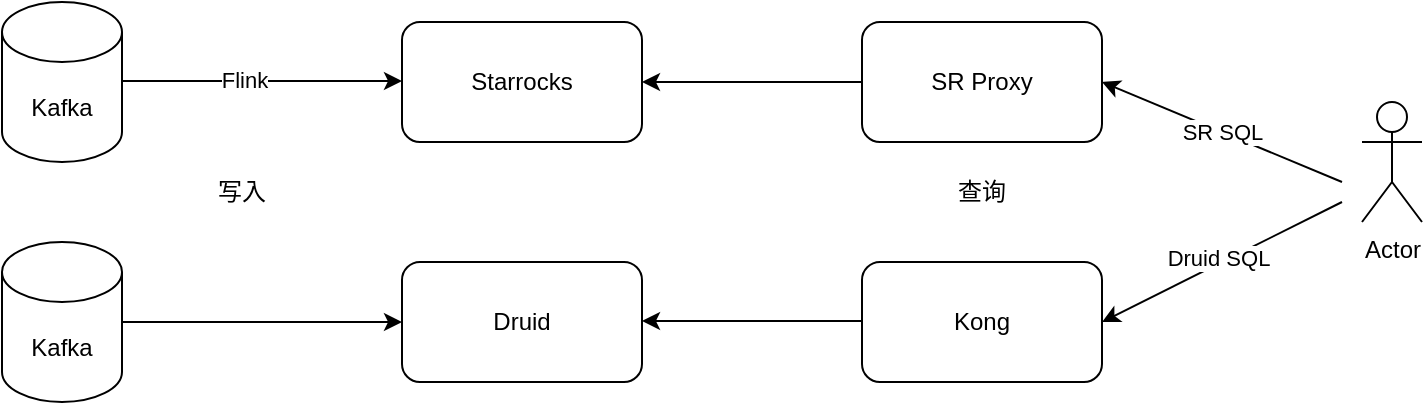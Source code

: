 <mxfile version="24.0.7" type="github">
  <diagram name="Page-1" id="DfPS0PrKty-qUpFRbwp3">
    <mxGraphModel dx="954" dy="606" grid="1" gridSize="10" guides="1" tooltips="1" connect="1" arrows="1" fold="1" page="1" pageScale="1" pageWidth="850" pageHeight="1100" math="0" shadow="0">
      <root>
        <mxCell id="0" />
        <mxCell id="1" parent="0" />
        <mxCell id="CjrtVeYOu_jG5Td_RAy8-1" value="Druid" style="rounded=1;whiteSpace=wrap;html=1;" vertex="1" parent="1">
          <mxGeometry x="610" y="290" width="120" height="60" as="geometry" />
        </mxCell>
        <mxCell id="CjrtVeYOu_jG5Td_RAy8-2" value="Starrocks" style="rounded=1;whiteSpace=wrap;html=1;" vertex="1" parent="1">
          <mxGeometry x="610" y="170" width="120" height="60" as="geometry" />
        </mxCell>
        <mxCell id="CjrtVeYOu_jG5Td_RAy8-4" style="edgeStyle=orthogonalEdgeStyle;rounded=0;orthogonalLoop=1;jettySize=auto;html=1;exitX=1;exitY=0.5;exitDx=0;exitDy=0;exitPerimeter=0;entryX=0;entryY=0.5;entryDx=0;entryDy=0;" edge="1" parent="1" source="CjrtVeYOu_jG5Td_RAy8-3" target="CjrtVeYOu_jG5Td_RAy8-1">
          <mxGeometry relative="1" as="geometry" />
        </mxCell>
        <mxCell id="CjrtVeYOu_jG5Td_RAy8-3" value="Kafka" style="shape=cylinder3;whiteSpace=wrap;html=1;boundedLbl=1;backgroundOutline=1;size=15;" vertex="1" parent="1">
          <mxGeometry x="410" y="280" width="60" height="80" as="geometry" />
        </mxCell>
        <mxCell id="CjrtVeYOu_jG5Td_RAy8-5" value="Kafka" style="shape=cylinder3;whiteSpace=wrap;html=1;boundedLbl=1;backgroundOutline=1;size=15;" vertex="1" parent="1">
          <mxGeometry x="410" y="160" width="60" height="80" as="geometry" />
        </mxCell>
        <mxCell id="CjrtVeYOu_jG5Td_RAy8-6" style="edgeStyle=orthogonalEdgeStyle;rounded=0;orthogonalLoop=1;jettySize=auto;html=1;exitX=1;exitY=0.5;exitDx=0;exitDy=0;exitPerimeter=0;entryX=0;entryY=0.5;entryDx=0;entryDy=0;" edge="1" parent="1">
          <mxGeometry relative="1" as="geometry">
            <mxPoint x="470" y="199.5" as="sourcePoint" />
            <mxPoint x="610" y="199.5" as="targetPoint" />
          </mxGeometry>
        </mxCell>
        <mxCell id="CjrtVeYOu_jG5Td_RAy8-7" value="Flink" style="edgeLabel;html=1;align=center;verticalAlign=middle;resizable=0;points=[];" vertex="1" connectable="0" parent="CjrtVeYOu_jG5Td_RAy8-6">
          <mxGeometry x="-0.129" y="2" relative="1" as="geometry">
            <mxPoint y="1" as="offset" />
          </mxGeometry>
        </mxCell>
        <mxCell id="CjrtVeYOu_jG5Td_RAy8-8" value="Actor" style="shape=umlActor;verticalLabelPosition=bottom;verticalAlign=top;html=1;outlineConnect=0;" vertex="1" parent="1">
          <mxGeometry x="1090" y="210" width="30" height="60" as="geometry" />
        </mxCell>
        <mxCell id="CjrtVeYOu_jG5Td_RAy8-9" value="SR Proxy" style="rounded=1;whiteSpace=wrap;html=1;" vertex="1" parent="1">
          <mxGeometry x="840" y="170" width="120" height="60" as="geometry" />
        </mxCell>
        <mxCell id="CjrtVeYOu_jG5Td_RAy8-10" value="Kong" style="rounded=1;whiteSpace=wrap;html=1;" vertex="1" parent="1">
          <mxGeometry x="840" y="290" width="120" height="60" as="geometry" />
        </mxCell>
        <mxCell id="CjrtVeYOu_jG5Td_RAy8-11" value="SR SQL" style="endArrow=classic;html=1;rounded=0;entryX=1;entryY=0.5;entryDx=0;entryDy=0;" edge="1" parent="1" target="CjrtVeYOu_jG5Td_RAy8-9">
          <mxGeometry width="50" height="50" relative="1" as="geometry">
            <mxPoint x="1080" y="250" as="sourcePoint" />
            <mxPoint x="890" y="200" as="targetPoint" />
          </mxGeometry>
        </mxCell>
        <mxCell id="CjrtVeYOu_jG5Td_RAy8-12" value="" style="endArrow=classic;html=1;rounded=0;entryX=1;entryY=0.5;entryDx=0;entryDy=0;" edge="1" parent="1" target="CjrtVeYOu_jG5Td_RAy8-10">
          <mxGeometry width="50" height="50" relative="1" as="geometry">
            <mxPoint x="1080" y="260" as="sourcePoint" />
            <mxPoint x="970" y="210" as="targetPoint" />
          </mxGeometry>
        </mxCell>
        <mxCell id="CjrtVeYOu_jG5Td_RAy8-20" value="Druid SQL" style="edgeLabel;html=1;align=center;verticalAlign=middle;resizable=0;points=[];" vertex="1" connectable="0" parent="CjrtVeYOu_jG5Td_RAy8-12">
          <mxGeometry x="0.013" y="-3" relative="1" as="geometry">
            <mxPoint as="offset" />
          </mxGeometry>
        </mxCell>
        <mxCell id="CjrtVeYOu_jG5Td_RAy8-13" value="" style="endArrow=classic;html=1;rounded=0;entryX=1;entryY=0.5;entryDx=0;entryDy=0;exitX=0;exitY=0.5;exitDx=0;exitDy=0;" edge="1" parent="1" source="CjrtVeYOu_jG5Td_RAy8-9" target="CjrtVeYOu_jG5Td_RAy8-2">
          <mxGeometry width="50" height="50" relative="1" as="geometry">
            <mxPoint x="1090" y="260" as="sourcePoint" />
            <mxPoint x="970" y="210" as="targetPoint" />
            <Array as="points">
              <mxPoint x="770" y="200" />
            </Array>
          </mxGeometry>
        </mxCell>
        <mxCell id="CjrtVeYOu_jG5Td_RAy8-14" value="" style="endArrow=classic;html=1;rounded=0;entryX=1;entryY=0.5;entryDx=0;entryDy=0;exitX=0;exitY=0.5;exitDx=0;exitDy=0;" edge="1" parent="1">
          <mxGeometry width="50" height="50" relative="1" as="geometry">
            <mxPoint x="840" y="319.5" as="sourcePoint" />
            <mxPoint x="730" y="319.5" as="targetPoint" />
            <Array as="points">
              <mxPoint x="770" y="319.5" />
            </Array>
          </mxGeometry>
        </mxCell>
        <mxCell id="CjrtVeYOu_jG5Td_RAy8-15" value="写入" style="text;html=1;align=center;verticalAlign=middle;whiteSpace=wrap;rounded=0;" vertex="1" parent="1">
          <mxGeometry x="500" y="240" width="60" height="30" as="geometry" />
        </mxCell>
        <mxCell id="CjrtVeYOu_jG5Td_RAy8-16" value="查询" style="text;html=1;align=center;verticalAlign=middle;whiteSpace=wrap;rounded=0;" vertex="1" parent="1">
          <mxGeometry x="870" y="240" width="60" height="30" as="geometry" />
        </mxCell>
      </root>
    </mxGraphModel>
  </diagram>
</mxfile>

